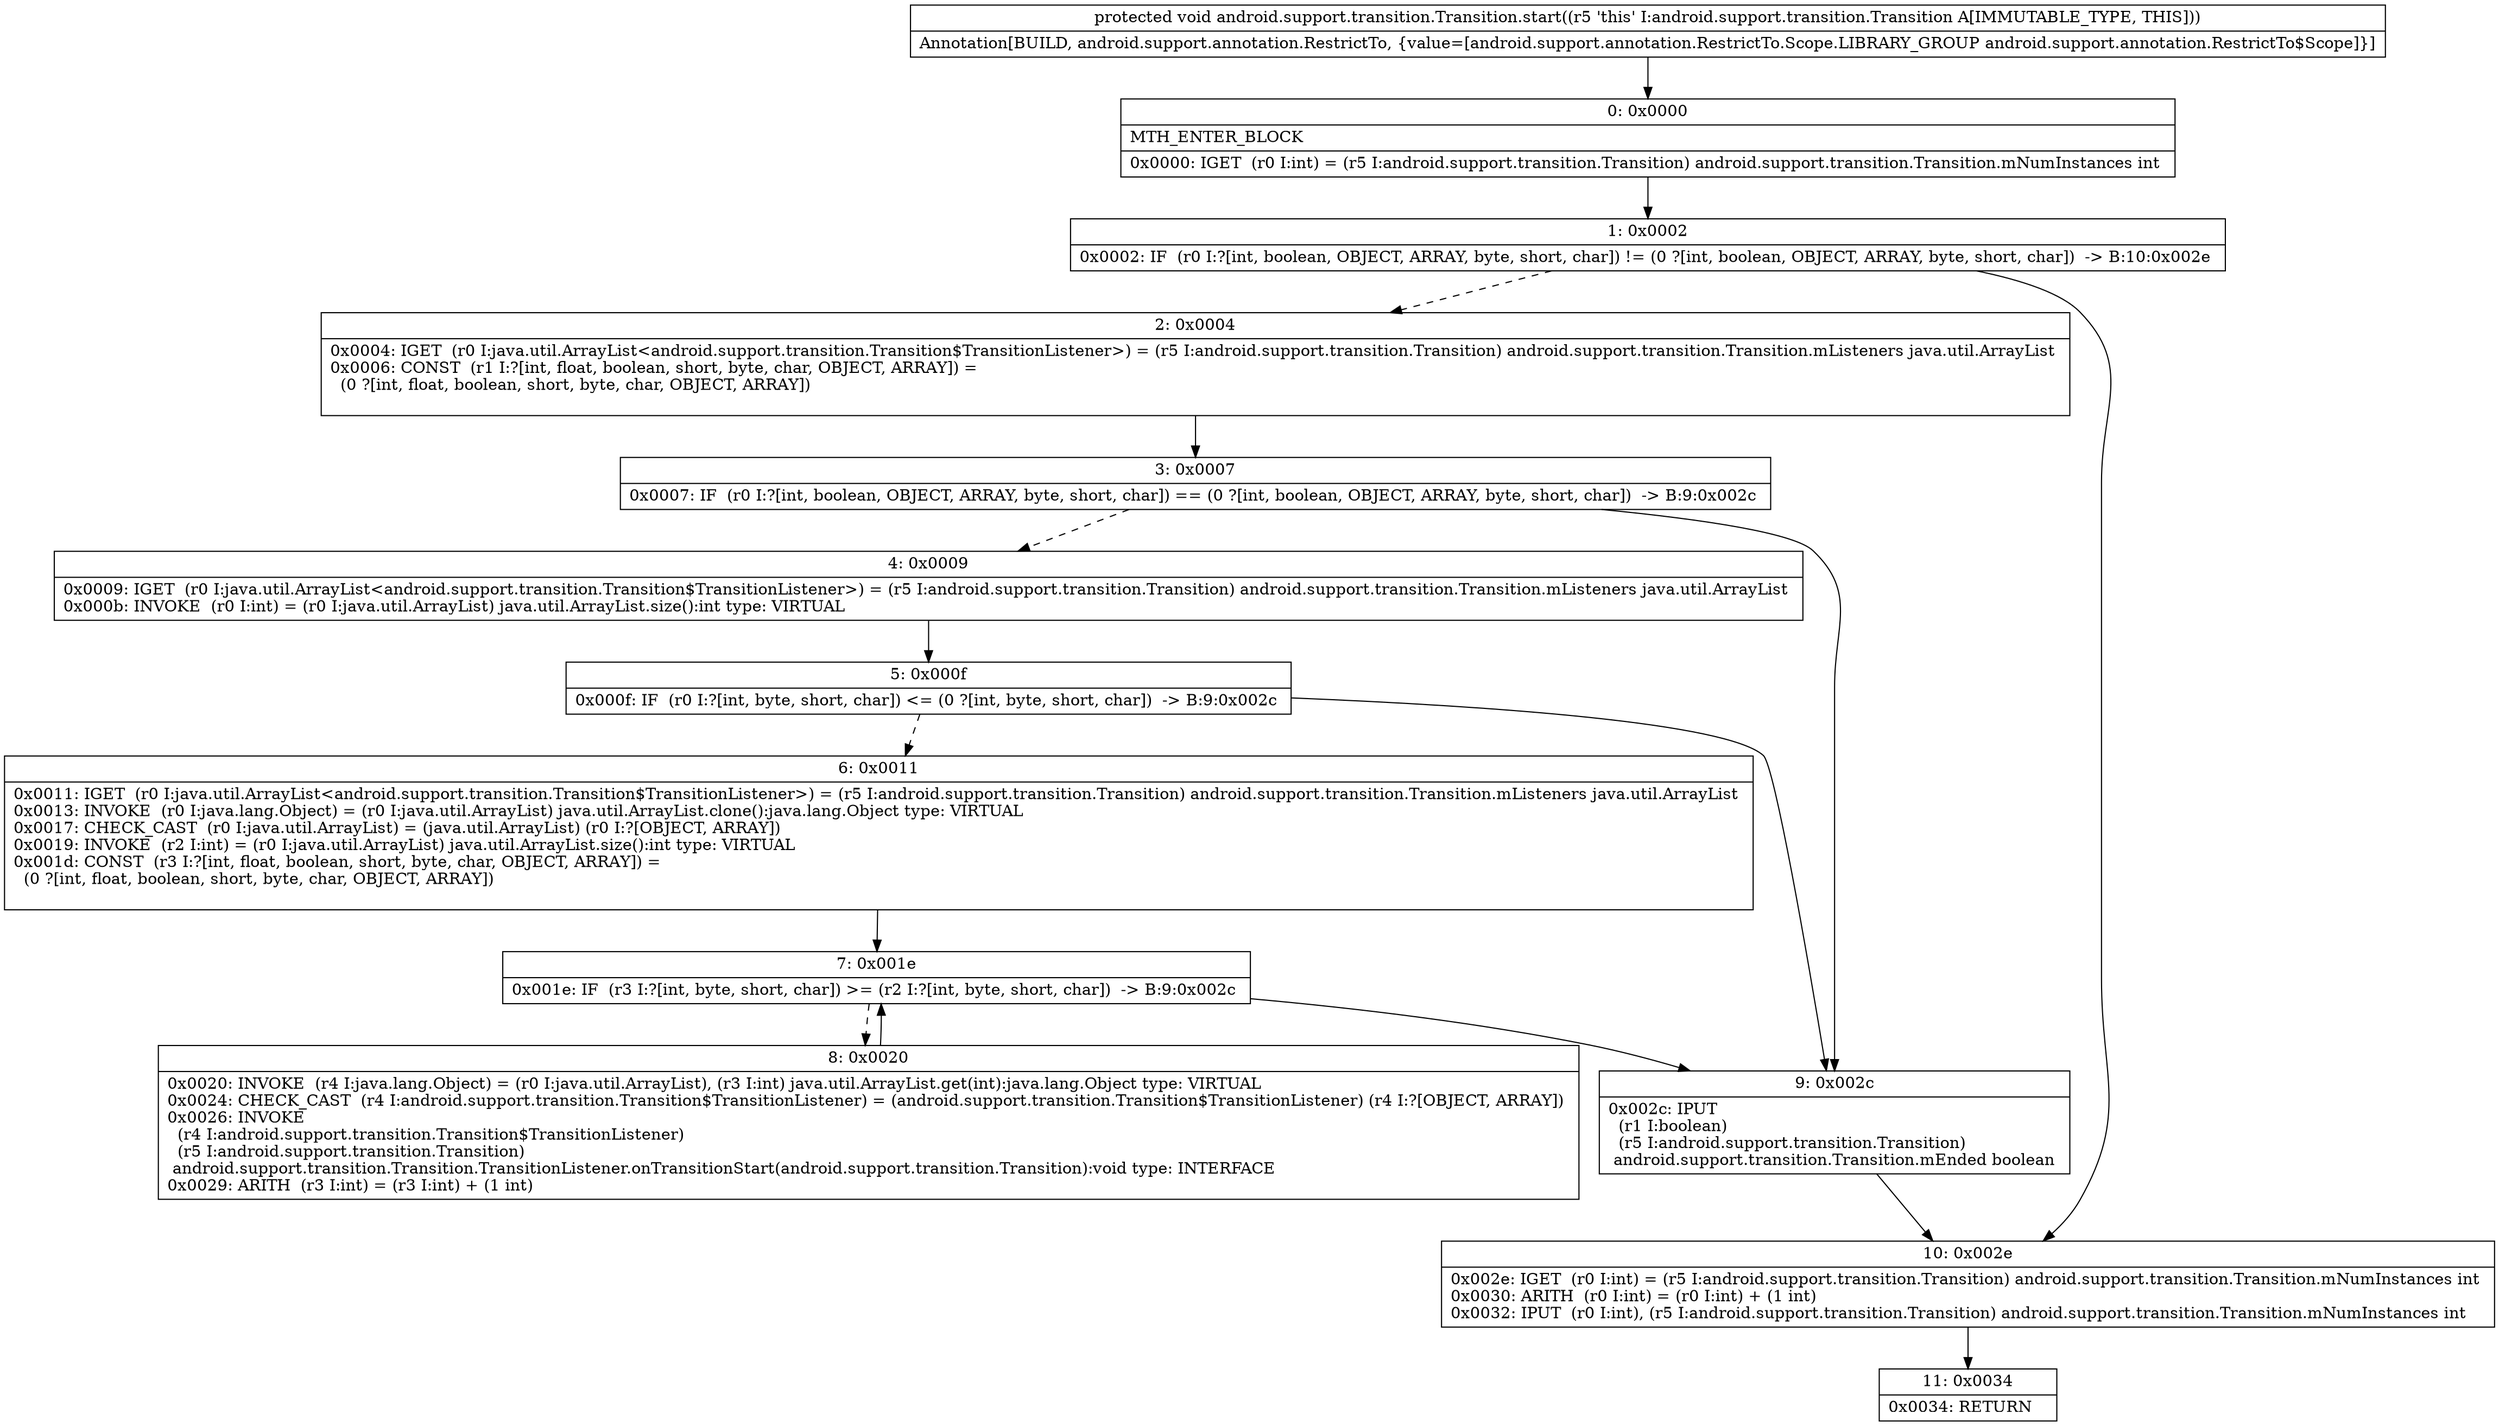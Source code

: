 digraph "CFG forandroid.support.transition.Transition.start()V" {
Node_0 [shape=record,label="{0\:\ 0x0000|MTH_ENTER_BLOCK\l|0x0000: IGET  (r0 I:int) = (r5 I:android.support.transition.Transition) android.support.transition.Transition.mNumInstances int \l}"];
Node_1 [shape=record,label="{1\:\ 0x0002|0x0002: IF  (r0 I:?[int, boolean, OBJECT, ARRAY, byte, short, char]) != (0 ?[int, boolean, OBJECT, ARRAY, byte, short, char])  \-\> B:10:0x002e \l}"];
Node_2 [shape=record,label="{2\:\ 0x0004|0x0004: IGET  (r0 I:java.util.ArrayList\<android.support.transition.Transition$TransitionListener\>) = (r5 I:android.support.transition.Transition) android.support.transition.Transition.mListeners java.util.ArrayList \l0x0006: CONST  (r1 I:?[int, float, boolean, short, byte, char, OBJECT, ARRAY]) = \l  (0 ?[int, float, boolean, short, byte, char, OBJECT, ARRAY])\l \l}"];
Node_3 [shape=record,label="{3\:\ 0x0007|0x0007: IF  (r0 I:?[int, boolean, OBJECT, ARRAY, byte, short, char]) == (0 ?[int, boolean, OBJECT, ARRAY, byte, short, char])  \-\> B:9:0x002c \l}"];
Node_4 [shape=record,label="{4\:\ 0x0009|0x0009: IGET  (r0 I:java.util.ArrayList\<android.support.transition.Transition$TransitionListener\>) = (r5 I:android.support.transition.Transition) android.support.transition.Transition.mListeners java.util.ArrayList \l0x000b: INVOKE  (r0 I:int) = (r0 I:java.util.ArrayList) java.util.ArrayList.size():int type: VIRTUAL \l}"];
Node_5 [shape=record,label="{5\:\ 0x000f|0x000f: IF  (r0 I:?[int, byte, short, char]) \<= (0 ?[int, byte, short, char])  \-\> B:9:0x002c \l}"];
Node_6 [shape=record,label="{6\:\ 0x0011|0x0011: IGET  (r0 I:java.util.ArrayList\<android.support.transition.Transition$TransitionListener\>) = (r5 I:android.support.transition.Transition) android.support.transition.Transition.mListeners java.util.ArrayList \l0x0013: INVOKE  (r0 I:java.lang.Object) = (r0 I:java.util.ArrayList) java.util.ArrayList.clone():java.lang.Object type: VIRTUAL \l0x0017: CHECK_CAST  (r0 I:java.util.ArrayList) = (java.util.ArrayList) (r0 I:?[OBJECT, ARRAY]) \l0x0019: INVOKE  (r2 I:int) = (r0 I:java.util.ArrayList) java.util.ArrayList.size():int type: VIRTUAL \l0x001d: CONST  (r3 I:?[int, float, boolean, short, byte, char, OBJECT, ARRAY]) = \l  (0 ?[int, float, boolean, short, byte, char, OBJECT, ARRAY])\l \l}"];
Node_7 [shape=record,label="{7\:\ 0x001e|0x001e: IF  (r3 I:?[int, byte, short, char]) \>= (r2 I:?[int, byte, short, char])  \-\> B:9:0x002c \l}"];
Node_8 [shape=record,label="{8\:\ 0x0020|0x0020: INVOKE  (r4 I:java.lang.Object) = (r0 I:java.util.ArrayList), (r3 I:int) java.util.ArrayList.get(int):java.lang.Object type: VIRTUAL \l0x0024: CHECK_CAST  (r4 I:android.support.transition.Transition$TransitionListener) = (android.support.transition.Transition$TransitionListener) (r4 I:?[OBJECT, ARRAY]) \l0x0026: INVOKE  \l  (r4 I:android.support.transition.Transition$TransitionListener)\l  (r5 I:android.support.transition.Transition)\l android.support.transition.Transition.TransitionListener.onTransitionStart(android.support.transition.Transition):void type: INTERFACE \l0x0029: ARITH  (r3 I:int) = (r3 I:int) + (1 int) \l}"];
Node_9 [shape=record,label="{9\:\ 0x002c|0x002c: IPUT  \l  (r1 I:boolean)\l  (r5 I:android.support.transition.Transition)\l android.support.transition.Transition.mEnded boolean \l}"];
Node_10 [shape=record,label="{10\:\ 0x002e|0x002e: IGET  (r0 I:int) = (r5 I:android.support.transition.Transition) android.support.transition.Transition.mNumInstances int \l0x0030: ARITH  (r0 I:int) = (r0 I:int) + (1 int) \l0x0032: IPUT  (r0 I:int), (r5 I:android.support.transition.Transition) android.support.transition.Transition.mNumInstances int \l}"];
Node_11 [shape=record,label="{11\:\ 0x0034|0x0034: RETURN   \l}"];
MethodNode[shape=record,label="{protected void android.support.transition.Transition.start((r5 'this' I:android.support.transition.Transition A[IMMUTABLE_TYPE, THIS]))  | Annotation[BUILD, android.support.annotation.RestrictTo, \{value=[android.support.annotation.RestrictTo.Scope.LIBRARY_GROUP android.support.annotation.RestrictTo$Scope]\}]\l}"];
MethodNode -> Node_0;
Node_0 -> Node_1;
Node_1 -> Node_2[style=dashed];
Node_1 -> Node_10;
Node_2 -> Node_3;
Node_3 -> Node_4[style=dashed];
Node_3 -> Node_9;
Node_4 -> Node_5;
Node_5 -> Node_6[style=dashed];
Node_5 -> Node_9;
Node_6 -> Node_7;
Node_7 -> Node_8[style=dashed];
Node_7 -> Node_9;
Node_8 -> Node_7;
Node_9 -> Node_10;
Node_10 -> Node_11;
}

